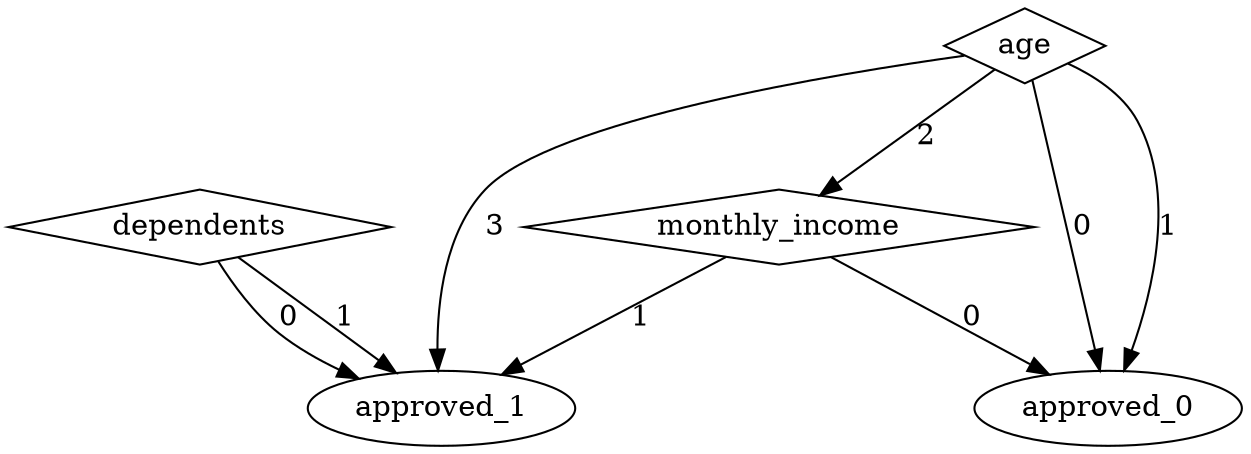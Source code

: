 digraph {
node [label=approved_1,style=""] approved_1
node [label=approved_1,style=""] approved_1
node [label=approved_1,style=""] approved_1
node [label=approved_0,style=""] approved_0
node [label=approved_1,style=""] approved_1
node [label=approved_0,style=""] approved_0
node [label=approved_0,style=""] approved_0
node [label=dependents,shape="diamond",style=""] 2
node [label=monthly_income,shape="diamond",style=""] 1
node [label=age,shape="diamond",style=""] 0

2 -> approved_1 [label="1"]
2 -> approved_1 [label="0"]
1 -> approved_1 [label="1"]
1 -> approved_0 [label="0"]
0 -> approved_1 [label="3"]
0 -> 1 [label="2"]
0 -> approved_0 [label="1"]
0 -> approved_0 [label="0"]
}